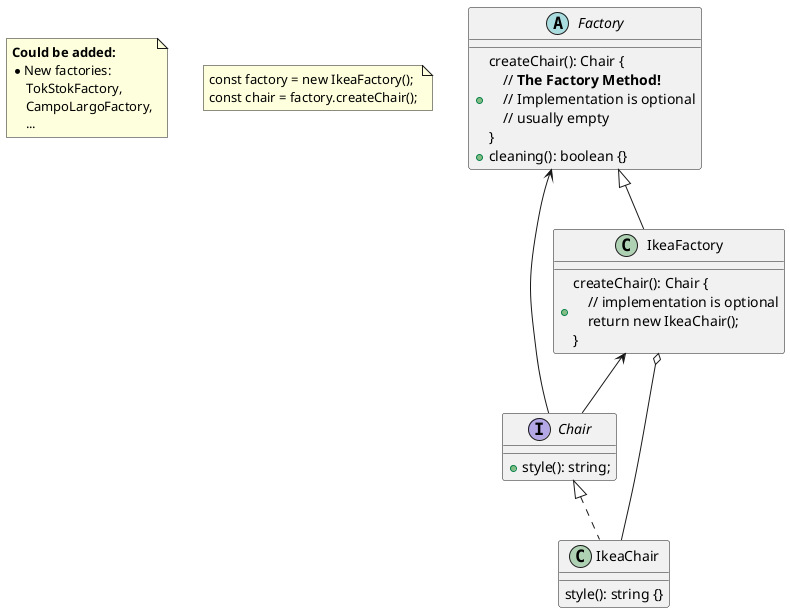 @startuml
note as n1
<b>Could be added:</b>
* New factories:
    TokStokFactory,
    CampoLargoFactory,
    ...
end note

note as n2
const factory = new IkeaFactory();
const chair = factory.createChair();
end note

abstract class Factory {
    + createChair(): Chair {\n    // <b>The Factory Method!</b>\n    // Implementation is optional\n    // usually empty\n}
    + cleaning(): boolean {}
}

class IkeaFactory extends Factory {
    + createChair(): Chair {\n    // implementation is optional\n    return new IkeaChair();\n}
}

interface Chair {
    + style(): string;
}

class IkeaChair implements Chair {
    style(): string {}
}

Factory <-- Chair
IkeaFactory <-- Chair
IkeaFactory o-- IkeaChair
@enduml